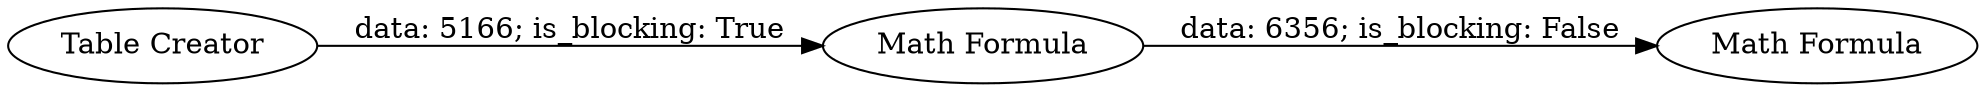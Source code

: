 digraph {
	"-2036251999849225345_3" [label="Table Creator"]
	"-2036251999849225345_5" [label="Math Formula"]
	"-2036251999849225345_4" [label="Math Formula"]
	"-2036251999849225345_4" -> "-2036251999849225345_5" [label="data: 6356; is_blocking: False"]
	"-2036251999849225345_3" -> "-2036251999849225345_4" [label="data: 5166; is_blocking: True"]
	rankdir=LR
}
